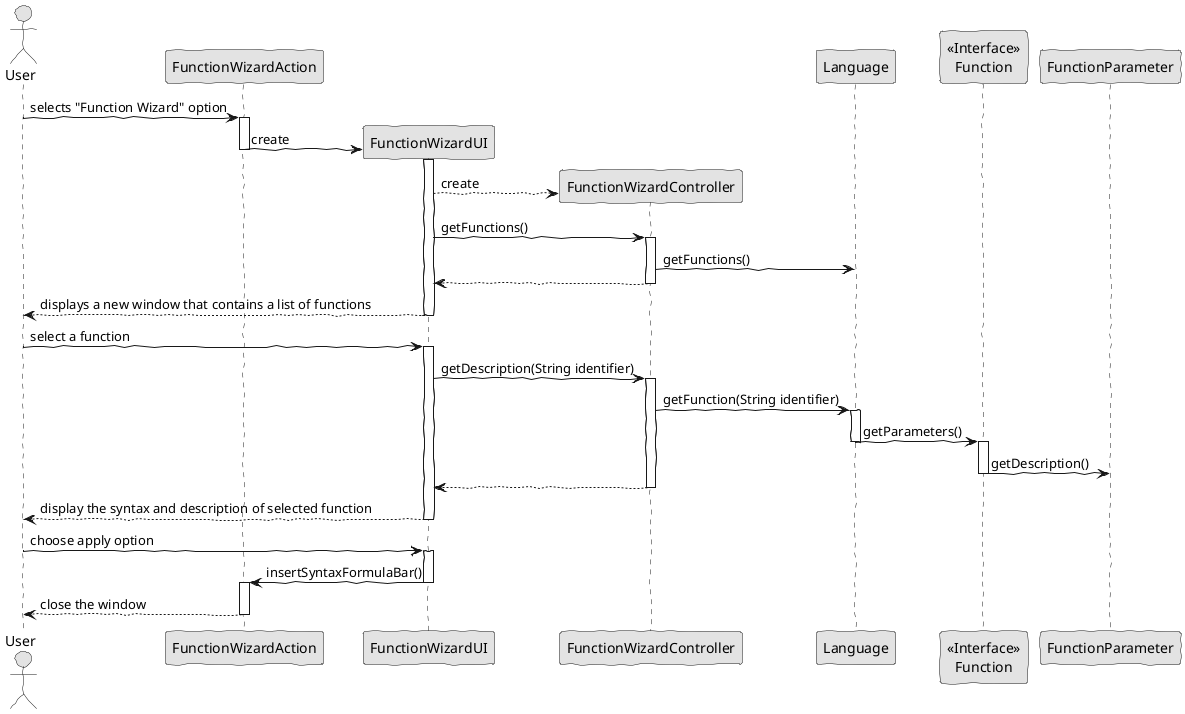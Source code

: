 @startuml ssd_insert_function_basic_wizard.png
skinparam handwritten true
skinparam monochrome true
skinparam packageStyle rect
skinparam defaultFontName FG Virgil
skinparam shadowing false

actor User 
participant "FunctionWizardAction" as Action
participant "FunctionWizardUI" as UI
participant "FunctionWizardController" as CRTL

User -> Action : selects "Function Wizard" option
activate Action
create UI

Action -> UI : create
deactivate Action
activate UI
create CRTL
UI --> CRTL : create
UI -> CRTL : getFunctions()
activate CRTL
CRTL -> Language : getFunctions()
CRTL --> UI : 
deactivate CRTL
UI --> User : displays a new window that contains a list of functions 
deactivate UI

User -> UI : select a function
activate UI
UI -> CRTL : getDescription(String identifier)
activate CRTL
participant "<<Interface>>\nFunction" as Function
CRTL -> Language : getFunction(String identifier)
activate Language
Language -> Function : getParameters()
deactivate Language
activate Function
Function -> FunctionParameter : getDescription()
deactivate Function
CRTL --> UI :
deactivate CRTL
UI --> User : display the syntax and description of selected function
deactivate UI

User -> UI : choose apply option
activate UI
UI -> Action : insertSyntaxFormulaBar()
deactivate UI
activate Action

Action --> User : close the window
deactivate Action


@enduml